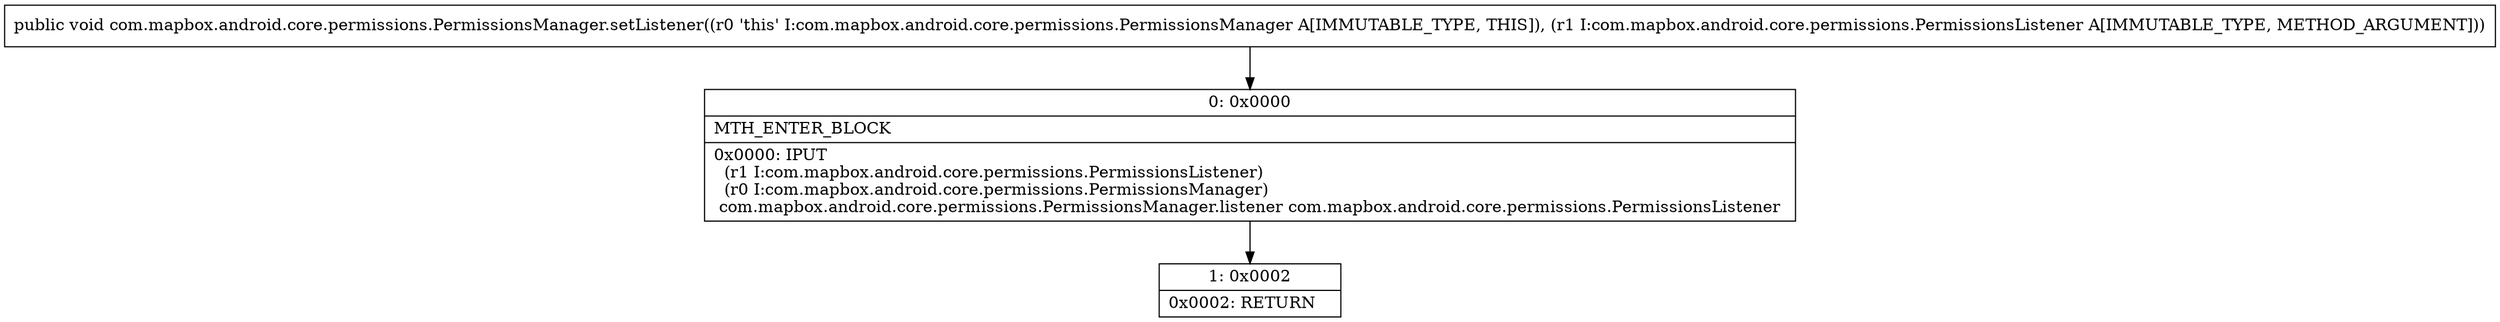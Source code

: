 digraph "CFG forcom.mapbox.android.core.permissions.PermissionsManager.setListener(Lcom\/mapbox\/android\/core\/permissions\/PermissionsListener;)V" {
Node_0 [shape=record,label="{0\:\ 0x0000|MTH_ENTER_BLOCK\l|0x0000: IPUT  \l  (r1 I:com.mapbox.android.core.permissions.PermissionsListener)\l  (r0 I:com.mapbox.android.core.permissions.PermissionsManager)\l com.mapbox.android.core.permissions.PermissionsManager.listener com.mapbox.android.core.permissions.PermissionsListener \l}"];
Node_1 [shape=record,label="{1\:\ 0x0002|0x0002: RETURN   \l}"];
MethodNode[shape=record,label="{public void com.mapbox.android.core.permissions.PermissionsManager.setListener((r0 'this' I:com.mapbox.android.core.permissions.PermissionsManager A[IMMUTABLE_TYPE, THIS]), (r1 I:com.mapbox.android.core.permissions.PermissionsListener A[IMMUTABLE_TYPE, METHOD_ARGUMENT])) }"];
MethodNode -> Node_0;
Node_0 -> Node_1;
}


